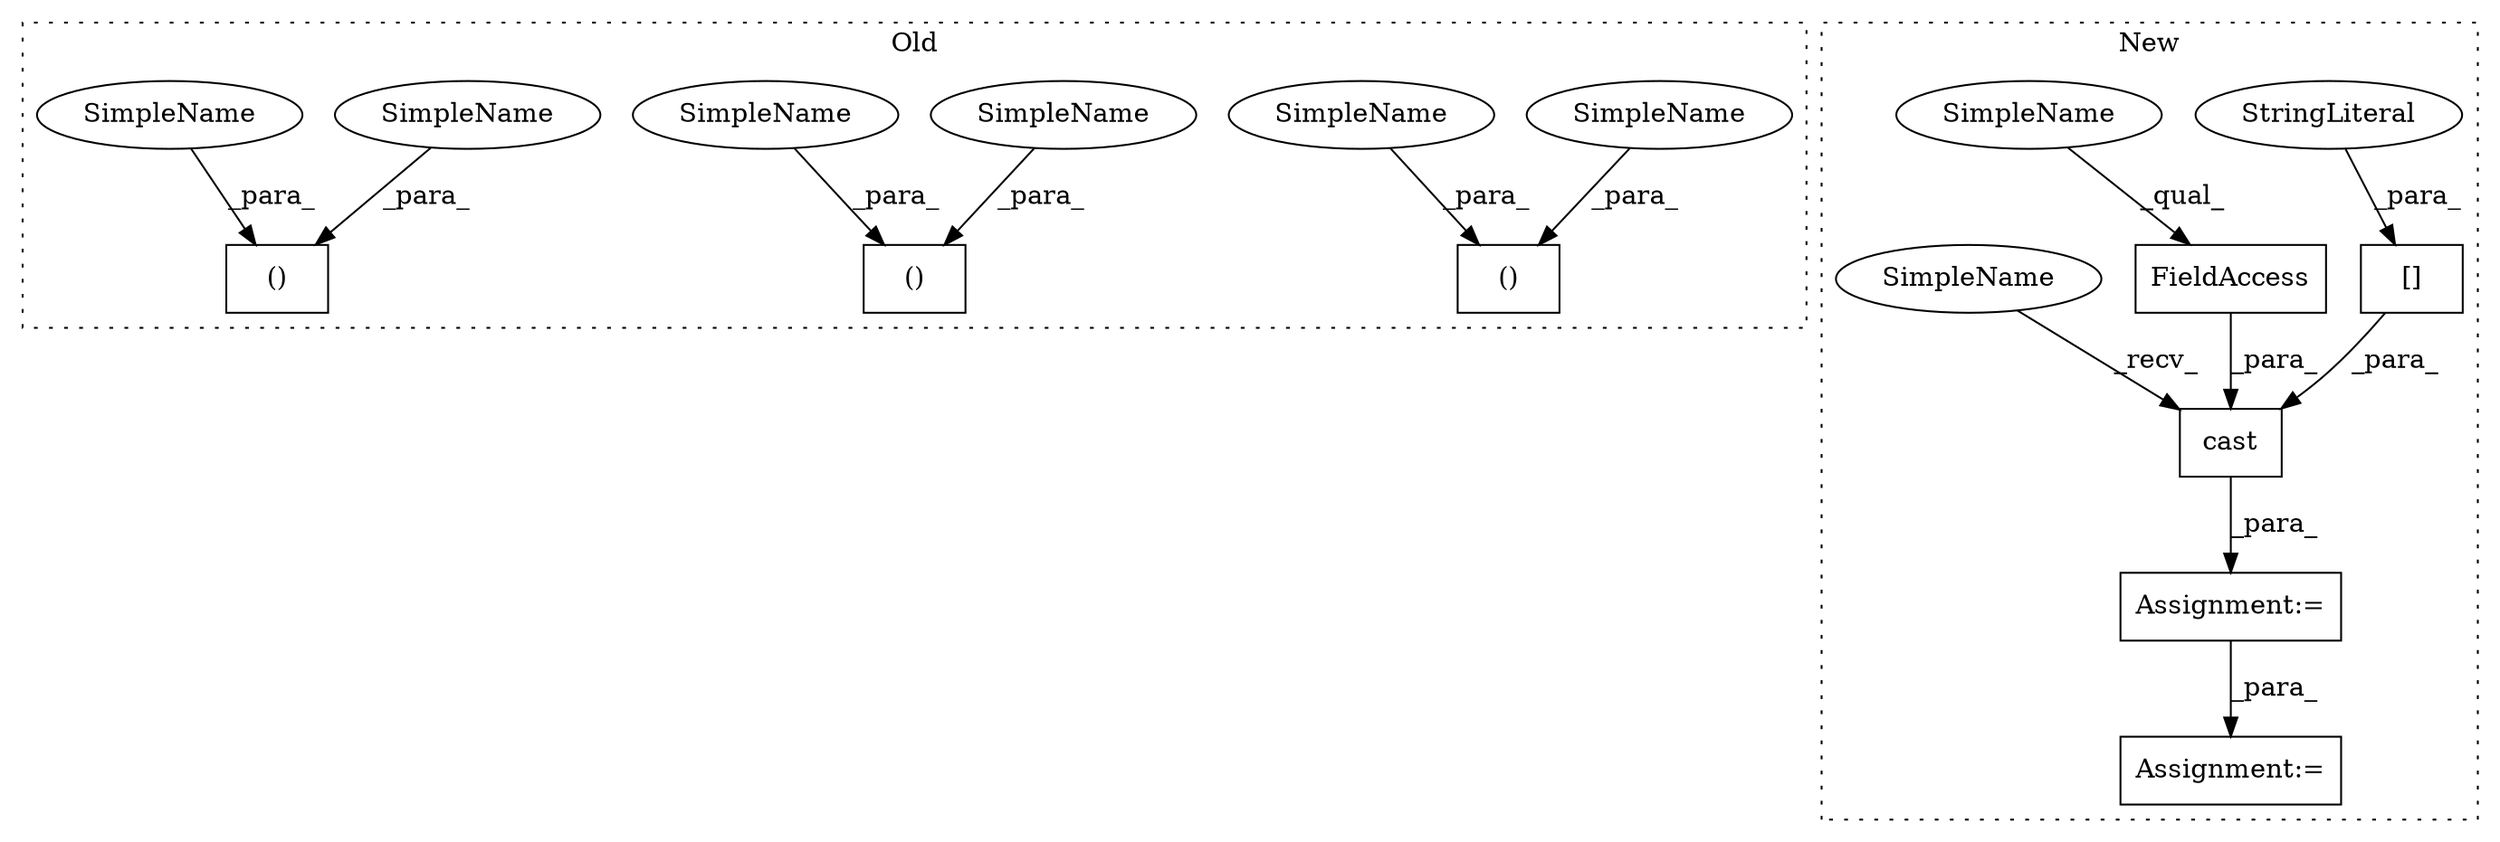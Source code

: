 digraph G {
subgraph cluster0 {
1 [label="()" a="106" s="11961" l="29" shape="box"];
6 [label="()" a="106" s="12129" l="29" shape="box"];
8 [label="()" a="106" s="13326" l="29" shape="box"];
10 [label="SimpleName" a="42" s="12129" l="9" shape="ellipse"];
11 [label="SimpleName" a="42" s="11961" l="9" shape="ellipse"];
12 [label="SimpleName" a="42" s="13326" l="9" shape="ellipse"];
15 [label="SimpleName" a="42" s="11983" l="7" shape="ellipse"];
16 [label="SimpleName" a="42" s="12151" l="7" shape="ellipse"];
17 [label="SimpleName" a="42" s="13348" l="7" shape="ellipse"];
label = "Old";
style="dotted";
}
subgraph cluster1 {
2 [label="cast" a="32" s="13263,13305" l="5,1" shape="box"];
3 [label="Assignment:=" a="7" s="13321" l="1" shape="box"];
4 [label="FieldAccess" a="22" s="13287" l="18" shape="box"];
5 [label="Assignment:=" a="7" s="13251" l="1" shape="box"];
7 [label="[]" a="2" s="13268,13285" l="10,1" shape="box"];
9 [label="StringLiteral" a="45" s="13278" l="7" shape="ellipse"];
13 [label="SimpleName" a="42" s="13287" l="10" shape="ellipse"];
14 [label="SimpleName" a="42" s="13252" l="10" shape="ellipse"];
label = "New";
style="dotted";
}
2 -> 5 [label="_para_"];
4 -> 2 [label="_para_"];
5 -> 3 [label="_para_"];
7 -> 2 [label="_para_"];
9 -> 7 [label="_para_"];
10 -> 6 [label="_para_"];
11 -> 1 [label="_para_"];
12 -> 8 [label="_para_"];
13 -> 4 [label="_qual_"];
14 -> 2 [label="_recv_"];
15 -> 1 [label="_para_"];
16 -> 6 [label="_para_"];
17 -> 8 [label="_para_"];
}
